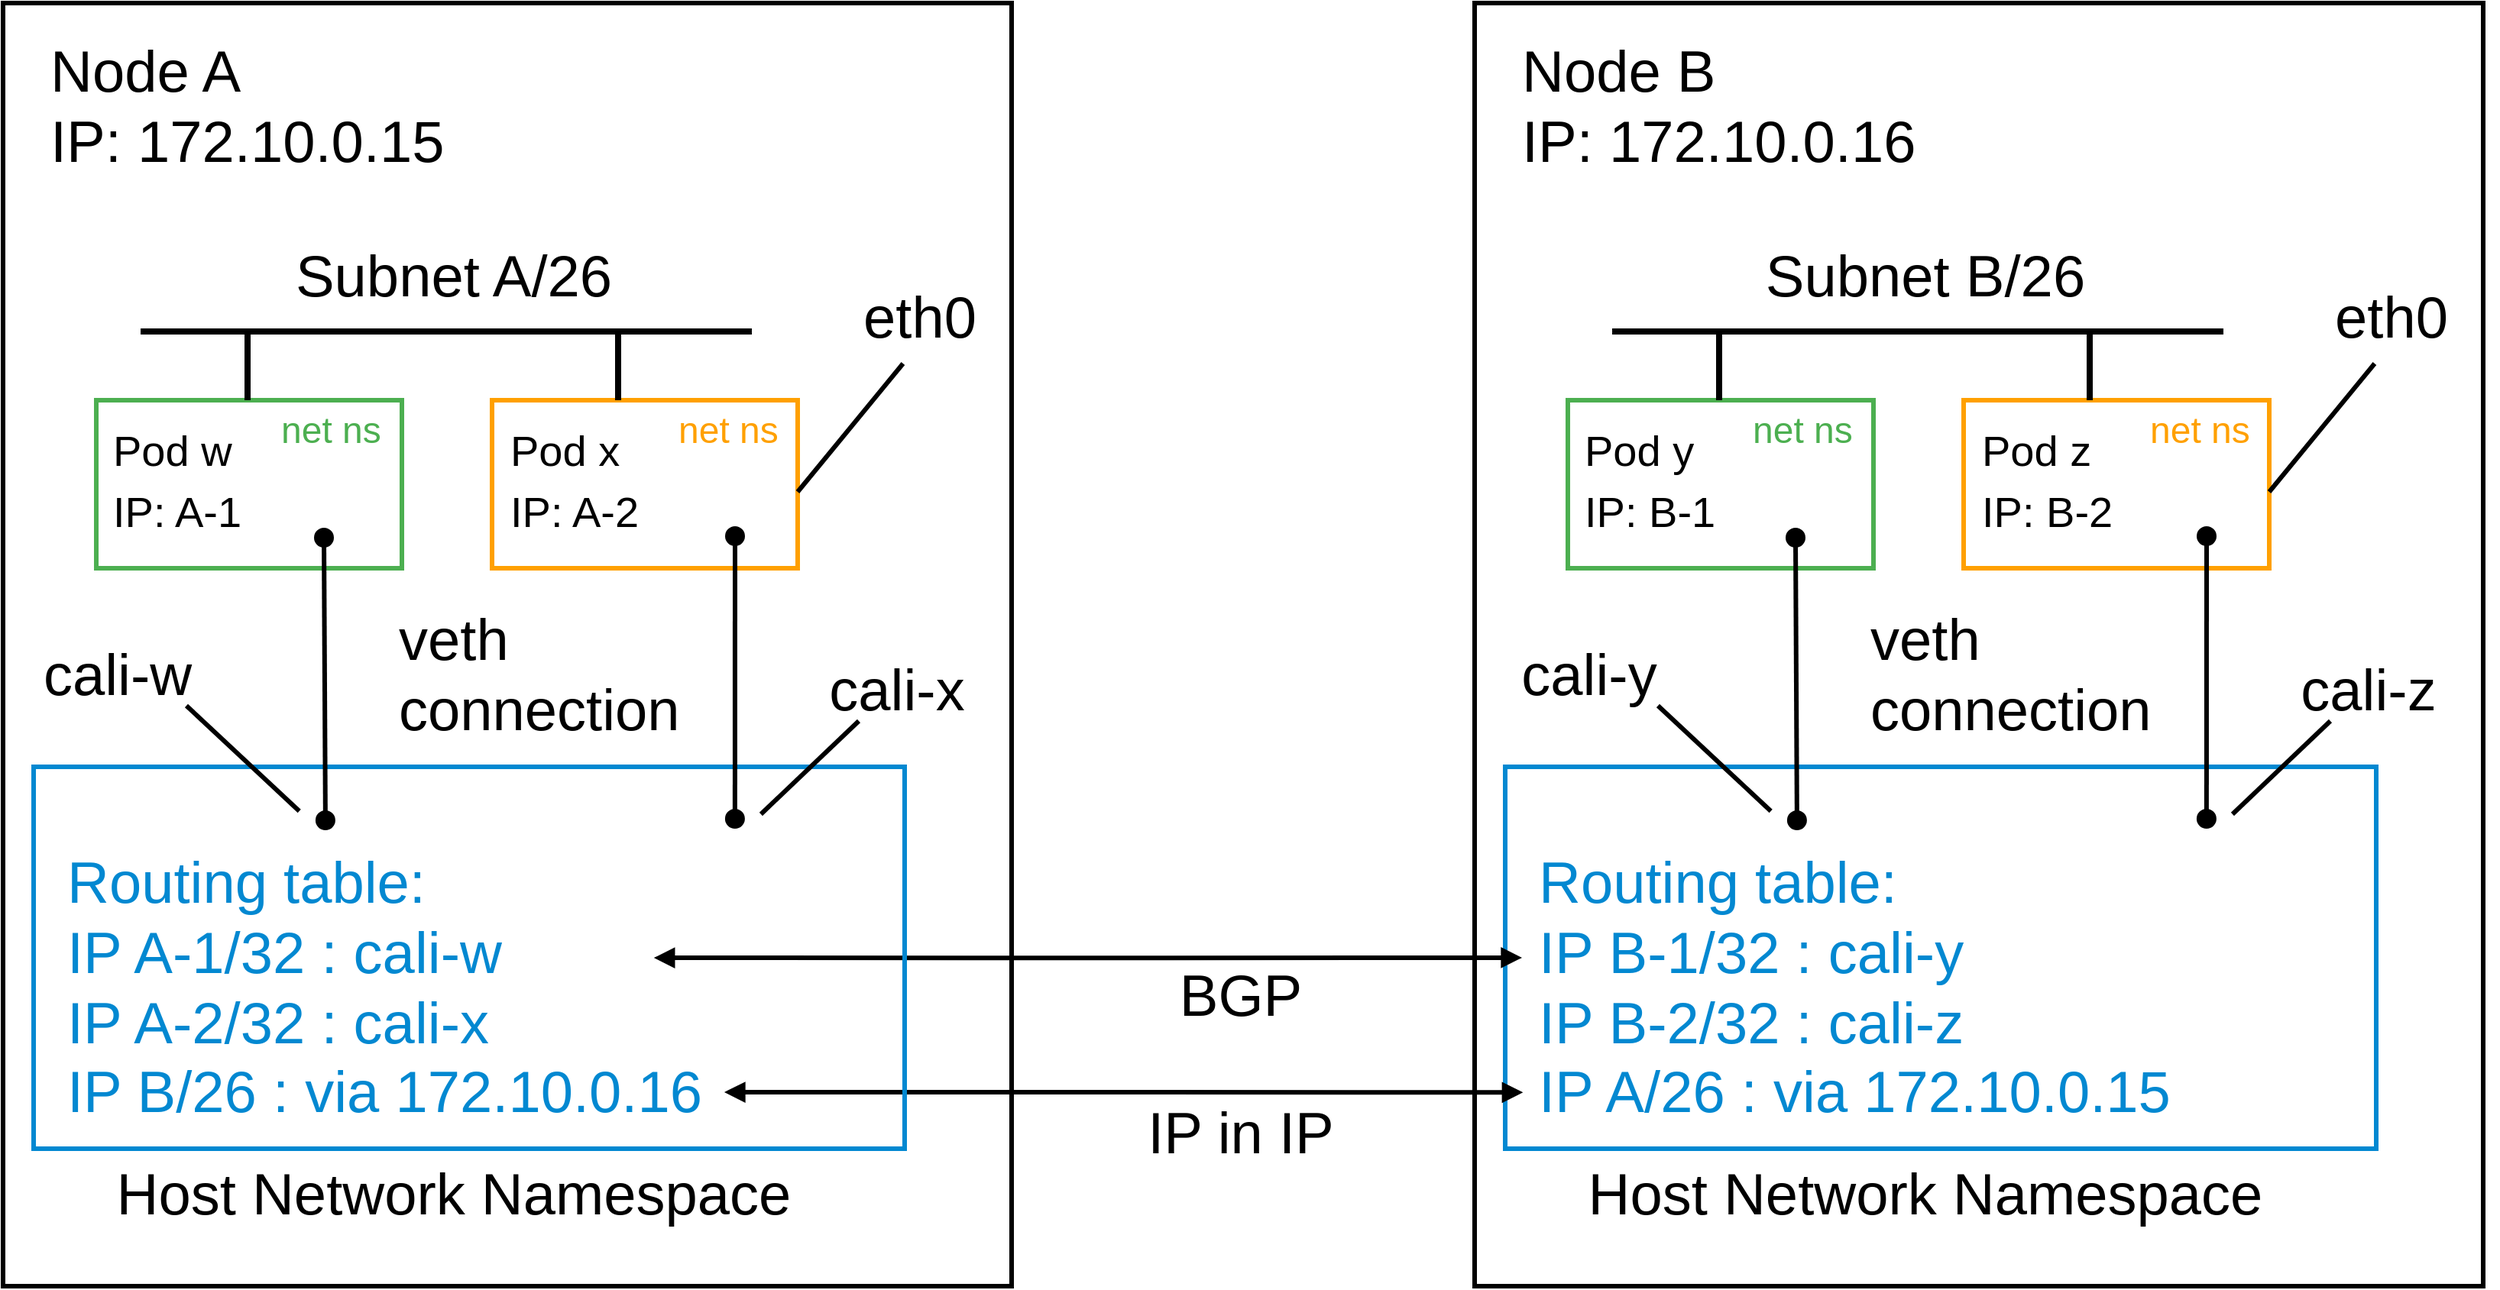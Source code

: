 <mxfile version="13.2.4" type="device"><diagram id="JP7iuN9T0l6eYJbZ9t8t" name="Page-1"><mxGraphModel dx="1476" dy="2073" grid="1" gridSize="10" guides="1" tooltips="1" connect="1" arrows="1" fold="1" page="1" pageScale="1" pageWidth="827" pageHeight="1169" math="0" shadow="0"><root><mxCell id="0"/><mxCell id="1" parent="0"/><mxCell id="Xb9RkoEf8Yfwarb6sldw-139" value="" style="rounded=0;whiteSpace=wrap;html=1;strokeWidth=3;strokeColor=#0288D1;fillColor=none;" vertex="1" parent="1"><mxGeometry x="993" y="-660" width="570" height="250" as="geometry"/></mxCell><mxCell id="Xb9RkoEf8Yfwarb6sldw-162" value="" style="rounded=0;whiteSpace=wrap;html=1;strokeColor=#000000;strokeWidth=3;fillColor=none;fontSize=38;fontColor=#0288D1;align=left;" vertex="1" parent="1"><mxGeometry x="973" y="-1160" width="660" height="840" as="geometry"/></mxCell><mxCell id="Xb9RkoEf8Yfwarb6sldw-3" value="" style="rounded=0;whiteSpace=wrap;html=1;strokeWidth=3;strokeColor=#4CAF50;fillColor=none;" vertex="1" parent="1"><mxGeometry x="71" y="-900" width="200" height="110" as="geometry"/></mxCell><mxCell id="Xb9RkoEf8Yfwarb6sldw-4" value="" style="rounded=0;whiteSpace=wrap;html=1;strokeWidth=3;strokeColor=#FFA000;fillColor=none;" vertex="1" parent="1"><mxGeometry x="330" y="-900" width="200" height="110" as="geometry"/></mxCell><mxCell id="Xb9RkoEf8Yfwarb6sldw-70" style="edgeStyle=orthogonalEdgeStyle;rounded=0;orthogonalLoop=1;jettySize=auto;html=1;exitX=0.879;exitY=0.395;exitDx=0;exitDy=0;strokeWidth=3;fontSize=38;startArrow=block;startFill=1;endArrow=block;endFill=1;exitPerimeter=0;entryX=0.047;entryY=0.744;entryDx=0;entryDy=0;entryPerimeter=0;" edge="1" parent="1" source="Xb9RkoEf8Yfwarb6sldw-82" target="Xb9RkoEf8Yfwarb6sldw-162"><mxGeometry relative="1" as="geometry"><mxPoint x="994" y="-535" as="targetPoint"/></mxGeometry></mxCell><mxCell id="Xb9RkoEf8Yfwarb6sldw-71" style="edgeStyle=orthogonalEdgeStyle;rounded=0;orthogonalLoop=1;jettySize=auto;html=1;entryX=0.048;entryY=0.849;entryDx=0;entryDy=0;strokeWidth=3;fontSize=38;startArrow=block;startFill=1;endArrow=block;endFill=1;exitX=0.984;exitY=0.858;exitDx=0;exitDy=0;exitPerimeter=0;entryPerimeter=0;" edge="1" parent="1" source="Xb9RkoEf8Yfwarb6sldw-82" target="Xb9RkoEf8Yfwarb6sldw-162"><mxGeometry relative="1" as="geometry"><mxPoint x="620" y="-460" as="sourcePoint"/><mxPoint x="994" y="-472.5" as="targetPoint"/></mxGeometry></mxCell><mxCell id="Xb9RkoEf8Yfwarb6sldw-8" value="" style="rounded=0;whiteSpace=wrap;html=1;strokeWidth=3;strokeColor=#0288D1;fillColor=none;" vertex="1" parent="1"><mxGeometry x="30" y="-660" width="570" height="250" as="geometry"/></mxCell><mxCell id="Xb9RkoEf8Yfwarb6sldw-9" value="" style="line;strokeWidth=4;direction=south;html=1;perimeter=backbonePerimeter;points=[];outlineConnect=0;" vertex="1" parent="1"><mxGeometry x="165" y="-944" width="10" height="44" as="geometry"/></mxCell><mxCell id="Xb9RkoEf8Yfwarb6sldw-10" value="" style="line;strokeWidth=4;html=1;perimeter=backbonePerimeter;points=[];outlineConnect=0;" vertex="1" parent="1"><mxGeometry x="100" y="-950" width="400" height="10" as="geometry"/></mxCell><mxCell id="Xb9RkoEf8Yfwarb6sldw-11" value="" style="line;strokeWidth=4;direction=south;html=1;perimeter=backbonePerimeter;points=[];outlineConnect=0;" vertex="1" parent="1"><mxGeometry x="240" y="-947" width="345" height="47" as="geometry"/></mxCell><mxCell id="Xb9RkoEf8Yfwarb6sldw-12" value="&lt;font style=&quot;font-size: 38px&quot;&gt;Node A&lt;br&gt;IP: 172.10.0.15&lt;/font&gt;" style="text;html=1;strokeColor=none;fillColor=none;align=left;verticalAlign=middle;whiteSpace=wrap;rounded=0;" vertex="1" parent="1"><mxGeometry x="39" y="-1137" width="330" height="90" as="geometry"/></mxCell><mxCell id="Xb9RkoEf8Yfwarb6sldw-16" value="Subnet A/26" style="text;html=1;strokeColor=none;fillColor=none;align=center;verticalAlign=middle;whiteSpace=wrap;rounded=0;fontSize=38;" vertex="1" parent="1"><mxGeometry x="170" y="-1011" width="270" height="60" as="geometry"/></mxCell><mxCell id="Xb9RkoEf8Yfwarb6sldw-22" value="BGP" style="text;html=1;strokeColor=none;fillColor=none;align=center;verticalAlign=middle;whiteSpace=wrap;rounded=0;fontSize=38;" vertex="1" parent="1"><mxGeometry x="680" y="-540" width="280" height="60" as="geometry"/></mxCell><mxCell id="Xb9RkoEf8Yfwarb6sldw-23" value="IP in IP" style="text;html=1;strokeColor=none;fillColor=none;align=center;verticalAlign=middle;whiteSpace=wrap;rounded=0;fontSize=38;" vertex="1" parent="1"><mxGeometry x="680" y="-450" width="280" height="60" as="geometry"/></mxCell><mxCell id="Xb9RkoEf8Yfwarb6sldw-24" value="&lt;span&gt;cali-x&lt;/span&gt;" style="text;html=1;strokeColor=none;fillColor=none;align=center;verticalAlign=middle;whiteSpace=wrap;rounded=0;fontSize=38;" vertex="1" parent="1"><mxGeometry x="510" y="-740" width="170" height="60" as="geometry"/></mxCell><mxCell id="Xb9RkoEf8Yfwarb6sldw-25" value="veth&lt;br&gt;&lt;div&gt;&lt;span&gt;connection&lt;/span&gt;&lt;/div&gt;" style="text;html=1;strokeColor=none;fillColor=none;align=left;verticalAlign=middle;whiteSpace=wrap;rounded=0;fontSize=38;" vertex="1" parent="1"><mxGeometry x="267" y="-750" width="203" height="60" as="geometry"/></mxCell><mxCell id="Xb9RkoEf8Yfwarb6sldw-26" value="&lt;span&gt;cali-w&lt;/span&gt;" style="text;html=1;strokeColor=none;fillColor=none;align=center;verticalAlign=middle;whiteSpace=wrap;rounded=0;fontSize=38;" vertex="1" parent="1"><mxGeometry x="20" y="-750" width="130" height="60" as="geometry"/></mxCell><mxCell id="Xb9RkoEf8Yfwarb6sldw-27" value="eth0" style="text;html=1;strokeColor=none;fillColor=none;align=center;verticalAlign=middle;whiteSpace=wrap;rounded=0;fontSize=38;" vertex="1" parent="1"><mxGeometry x="550" y="-984" width="120" height="60" as="geometry"/></mxCell><mxCell id="Xb9RkoEf8Yfwarb6sldw-30" value="" style="endArrow=none;html=1;fontSize=38;strokeWidth=3;exitX=0.835;exitY=0.124;exitDx=0;exitDy=0;exitPerimeter=0;" edge="1" parent="1" source="Xb9RkoEf8Yfwarb6sldw-8"><mxGeometry width="50" height="50" relative="1" as="geometry"><mxPoint x="540" y="-660" as="sourcePoint"/><mxPoint x="570" y="-690" as="targetPoint"/></mxGeometry></mxCell><mxCell id="Xb9RkoEf8Yfwarb6sldw-31" value="" style="endArrow=none;html=1;entryX=0.846;entryY=0.833;entryDx=0;entryDy=0;entryPerimeter=0;strokeWidth=3;exitX=0.305;exitY=0.116;exitDx=0;exitDy=0;exitPerimeter=0;" edge="1" parent="1" source="Xb9RkoEf8Yfwarb6sldw-8" target="Xb9RkoEf8Yfwarb6sldw-26"><mxGeometry width="50" height="50" relative="1" as="geometry"><mxPoint x="170" y="-660" as="sourcePoint"/><mxPoint x="210" y="-700" as="targetPoint"/></mxGeometry></mxCell><mxCell id="Xb9RkoEf8Yfwarb6sldw-33" value="" style="endArrow=none;html=1;fontSize=38;entryX=0.408;entryY=1;entryDx=0;entryDy=0;entryPerimeter=0;strokeWidth=3;" edge="1" parent="1" target="Xb9RkoEf8Yfwarb6sldw-27"><mxGeometry width="50" height="50" relative="1" as="geometry"><mxPoint x="530" y="-840" as="sourcePoint"/><mxPoint x="580" y="-890" as="targetPoint"/></mxGeometry></mxCell><mxCell id="Xb9RkoEf8Yfwarb6sldw-36" value="Host Network Namespace" style="text;html=1;strokeColor=none;fillColor=none;align=center;verticalAlign=middle;whiteSpace=wrap;rounded=0;fontSize=38;" vertex="1" parent="1"><mxGeometry x="65" y="-410" width="480" height="60" as="geometry"/></mxCell><mxCell id="Xb9RkoEf8Yfwarb6sldw-73" value="&lt;font style=&quot;font-size: 28px&quot;&gt;Pod w&lt;/font&gt;" style="text;html=1;strokeColor=none;fillColor=none;align=left;verticalAlign=middle;whiteSpace=wrap;rounded=0;fontSize=38;" vertex="1" parent="1"><mxGeometry x="80" y="-890" width="160" height="40" as="geometry"/></mxCell><mxCell id="Xb9RkoEf8Yfwarb6sldw-74" value="&lt;font style=&quot;font-size: 28px&quot;&gt;IP: A-1&lt;/font&gt;" style="text;html=1;strokeColor=none;fillColor=none;align=left;verticalAlign=middle;whiteSpace=wrap;rounded=0;fontSize=38;" vertex="1" parent="1"><mxGeometry x="80" y="-850" width="100" height="40" as="geometry"/></mxCell><mxCell id="Xb9RkoEf8Yfwarb6sldw-77" value="&lt;font style=&quot;font-size: 24px&quot; color=&quot;#4caf50&quot;&gt;net ns&lt;/font&gt;" style="text;html=1;strokeColor=none;fillColor=none;align=left;verticalAlign=middle;whiteSpace=wrap;rounded=0;fontSize=38;" vertex="1" parent="1"><mxGeometry x="190" y="-905" width="100" height="40" as="geometry"/></mxCell><mxCell id="Xb9RkoEf8Yfwarb6sldw-78" value="&lt;font style=&quot;font-size: 28px&quot;&gt;Pod x&lt;/font&gt;" style="text;html=1;strokeColor=none;fillColor=none;align=left;verticalAlign=middle;whiteSpace=wrap;rounded=0;fontSize=38;" vertex="1" parent="1"><mxGeometry x="340" y="-890" width="160" height="40" as="geometry"/></mxCell><mxCell id="Xb9RkoEf8Yfwarb6sldw-79" value="&lt;font style=&quot;font-size: 28px&quot;&gt;IP: A-2&lt;/font&gt;" style="text;html=1;strokeColor=none;fillColor=none;align=left;verticalAlign=middle;whiteSpace=wrap;rounded=0;fontSize=38;" vertex="1" parent="1"><mxGeometry x="340" y="-850" width="100" height="40" as="geometry"/></mxCell><mxCell id="Xb9RkoEf8Yfwarb6sldw-80" value="&lt;font style=&quot;font-size: 24px&quot;&gt;net ns&lt;/font&gt;" style="text;html=1;strokeColor=none;fillColor=none;align=left;verticalAlign=middle;whiteSpace=wrap;rounded=0;fontSize=38;fontColor=#FFA000;" vertex="1" parent="1"><mxGeometry x="450" y="-905" width="100" height="40" as="geometry"/></mxCell><mxCell id="Xb9RkoEf8Yfwarb6sldw-81" value="" style="endArrow=oval;html=1;strokeWidth=3;fontSize=38;startArrow=oval;startFill=1;endFill=1;exitX=0.335;exitY=0.14;exitDx=0;exitDy=0;exitPerimeter=0;endSize=10;startSize=10;shadow=0;comic=0;rounded=0;" edge="1" parent="1" source="Xb9RkoEf8Yfwarb6sldw-8"><mxGeometry width="50" height="50" relative="1" as="geometry"><mxPoint x="218" y="-640" as="sourcePoint"/><mxPoint x="220" y="-810" as="targetPoint"/></mxGeometry></mxCell><mxCell id="Xb9RkoEf8Yfwarb6sldw-82" value="Routing table:&lt;br style=&quot;font-size: 38px&quot;&gt;IP A-1/32 : cali-w&lt;br style=&quot;font-size: 38px&quot;&gt;IP A-2/32 : cali-x&lt;br style=&quot;font-size: 38px&quot;&gt;IP B/26 : via 172.10.0.16" style="text;html=1;strokeColor=none;fillColor=none;align=left;verticalAlign=middle;whiteSpace=wrap;rounded=0;fontSize=38;fontColor=#0288D1;" vertex="1" parent="1"><mxGeometry x="50" y="-610" width="439" height="190" as="geometry"/></mxCell><mxCell id="Xb9RkoEf8Yfwarb6sldw-83" value="" style="endArrow=oval;html=1;strokeWidth=3;fontSize=38;startArrow=oval;startFill=1;endFill=1;entryX=0.795;entryY=0.809;entryDx=0;entryDy=0;entryPerimeter=0;exitX=0.335;exitY=0.14;exitDx=0;exitDy=0;exitPerimeter=0;endSize=10;startSize=10;" edge="1" parent="1" target="Xb9RkoEf8Yfwarb6sldw-4"><mxGeometry width="50" height="50" relative="1" as="geometry"><mxPoint x="488.95" y="-625.97" as="sourcePoint"/><mxPoint x="486" y="-810" as="targetPoint"/></mxGeometry></mxCell><mxCell id="Xb9RkoEf8Yfwarb6sldw-136" value="" style="rounded=0;whiteSpace=wrap;html=1;strokeColor=#000000;strokeWidth=3;fillColor=none;fontSize=38;fontColor=#0288D1;align=left;" vertex="1" parent="1"><mxGeometry x="10" y="-1160" width="660" height="840" as="geometry"/></mxCell><mxCell id="Xb9RkoEf8Yfwarb6sldw-137" value="" style="rounded=0;whiteSpace=wrap;html=1;strokeWidth=3;strokeColor=#4CAF50;fillColor=none;" vertex="1" parent="1"><mxGeometry x="1034" y="-900" width="200" height="110" as="geometry"/></mxCell><mxCell id="Xb9RkoEf8Yfwarb6sldw-138" value="" style="rounded=0;whiteSpace=wrap;html=1;strokeWidth=3;strokeColor=#FFA000;fillColor=none;" vertex="1" parent="1"><mxGeometry x="1293" y="-900" width="200" height="110" as="geometry"/></mxCell><mxCell id="Xb9RkoEf8Yfwarb6sldw-140" value="" style="line;strokeWidth=4;direction=south;html=1;perimeter=backbonePerimeter;points=[];outlineConnect=0;" vertex="1" parent="1"><mxGeometry x="1128" y="-944" width="10" height="44" as="geometry"/></mxCell><mxCell id="Xb9RkoEf8Yfwarb6sldw-141" value="" style="line;strokeWidth=4;html=1;perimeter=backbonePerimeter;points=[];outlineConnect=0;" vertex="1" parent="1"><mxGeometry x="1063" y="-950" width="400" height="10" as="geometry"/></mxCell><mxCell id="Xb9RkoEf8Yfwarb6sldw-142" value="" style="line;strokeWidth=4;direction=south;html=1;perimeter=backbonePerimeter;points=[];outlineConnect=0;" vertex="1" parent="1"><mxGeometry x="1203" y="-947" width="345" height="47" as="geometry"/></mxCell><mxCell id="Xb9RkoEf8Yfwarb6sldw-143" value="&lt;font style=&quot;font-size: 38px&quot;&gt;Node B&lt;br&gt;IP: 172.10.0.16&lt;/font&gt;" style="text;html=1;strokeColor=none;fillColor=none;align=left;verticalAlign=middle;whiteSpace=wrap;rounded=0;" vertex="1" parent="1"><mxGeometry x="1002" y="-1137" width="330" height="90" as="geometry"/></mxCell><mxCell id="Xb9RkoEf8Yfwarb6sldw-144" value="Subnet B/26" style="text;html=1;strokeColor=none;fillColor=none;align=center;verticalAlign=middle;whiteSpace=wrap;rounded=0;fontSize=38;" vertex="1" parent="1"><mxGeometry x="1133" y="-1011" width="270" height="60" as="geometry"/></mxCell><mxCell id="Xb9RkoEf8Yfwarb6sldw-145" value="&lt;span&gt;cali-z&lt;/span&gt;" style="text;html=1;strokeColor=none;fillColor=none;align=center;verticalAlign=middle;whiteSpace=wrap;rounded=0;fontSize=38;" vertex="1" parent="1"><mxGeometry x="1473" y="-740" width="170" height="60" as="geometry"/></mxCell><mxCell id="Xb9RkoEf8Yfwarb6sldw-146" value="veth&lt;br&gt;&lt;div&gt;&lt;span&gt;connection&lt;/span&gt;&lt;/div&gt;" style="text;html=1;strokeColor=none;fillColor=none;align=left;verticalAlign=middle;whiteSpace=wrap;rounded=0;fontSize=38;" vertex="1" parent="1"><mxGeometry x="1230" y="-750" width="203" height="60" as="geometry"/></mxCell><mxCell id="Xb9RkoEf8Yfwarb6sldw-147" value="&lt;span&gt;cali-y&lt;/span&gt;" style="text;html=1;strokeColor=none;fillColor=none;align=center;verticalAlign=middle;whiteSpace=wrap;rounded=0;fontSize=38;" vertex="1" parent="1"><mxGeometry x="983" y="-750" width="130" height="60" as="geometry"/></mxCell><mxCell id="Xb9RkoEf8Yfwarb6sldw-148" value="eth0" style="text;html=1;strokeColor=none;fillColor=none;align=center;verticalAlign=middle;whiteSpace=wrap;rounded=0;fontSize=38;" vertex="1" parent="1"><mxGeometry x="1513" y="-984" width="120" height="60" as="geometry"/></mxCell><mxCell id="Xb9RkoEf8Yfwarb6sldw-149" value="" style="endArrow=none;html=1;fontSize=38;strokeWidth=3;exitX=0.835;exitY=0.124;exitDx=0;exitDy=0;exitPerimeter=0;" edge="1" parent="1" source="Xb9RkoEf8Yfwarb6sldw-139"><mxGeometry width="50" height="50" relative="1" as="geometry"><mxPoint x="1503" y="-660" as="sourcePoint"/><mxPoint x="1533" y="-690" as="targetPoint"/></mxGeometry></mxCell><mxCell id="Xb9RkoEf8Yfwarb6sldw-150" value="" style="endArrow=none;html=1;entryX=0.846;entryY=0.833;entryDx=0;entryDy=0;entryPerimeter=0;strokeWidth=3;exitX=0.305;exitY=0.116;exitDx=0;exitDy=0;exitPerimeter=0;" edge="1" parent="1" source="Xb9RkoEf8Yfwarb6sldw-139" target="Xb9RkoEf8Yfwarb6sldw-147"><mxGeometry width="50" height="50" relative="1" as="geometry"><mxPoint x="1133" y="-660" as="sourcePoint"/><mxPoint x="1173" y="-700" as="targetPoint"/></mxGeometry></mxCell><mxCell id="Xb9RkoEf8Yfwarb6sldw-151" value="" style="endArrow=none;html=1;fontSize=38;entryX=0.408;entryY=1;entryDx=0;entryDy=0;entryPerimeter=0;strokeWidth=3;" edge="1" parent="1" target="Xb9RkoEf8Yfwarb6sldw-148"><mxGeometry width="50" height="50" relative="1" as="geometry"><mxPoint x="1493" y="-840" as="sourcePoint"/><mxPoint x="1543" y="-890" as="targetPoint"/></mxGeometry></mxCell><mxCell id="Xb9RkoEf8Yfwarb6sldw-152" value="Host Network Namespace" style="text;html=1;strokeColor=none;fillColor=none;align=center;verticalAlign=middle;whiteSpace=wrap;rounded=0;fontSize=38;" vertex="1" parent="1"><mxGeometry x="1028" y="-410" width="480" height="60" as="geometry"/></mxCell><mxCell id="Xb9RkoEf8Yfwarb6sldw-153" value="&lt;font style=&quot;font-size: 28px&quot;&gt;Pod y&lt;/font&gt;" style="text;html=1;strokeColor=none;fillColor=none;align=left;verticalAlign=middle;whiteSpace=wrap;rounded=0;fontSize=38;" vertex="1" parent="1"><mxGeometry x="1043" y="-890" width="160" height="40" as="geometry"/></mxCell><mxCell id="Xb9RkoEf8Yfwarb6sldw-154" value="&lt;font style=&quot;font-size: 28px&quot;&gt;IP: B-1&lt;/font&gt;" style="text;html=1;strokeColor=none;fillColor=none;align=left;verticalAlign=middle;whiteSpace=wrap;rounded=0;fontSize=38;" vertex="1" parent="1"><mxGeometry x="1043" y="-850" width="100" height="40" as="geometry"/></mxCell><mxCell id="Xb9RkoEf8Yfwarb6sldw-155" value="&lt;font style=&quot;font-size: 24px&quot; color=&quot;#4caf50&quot;&gt;net ns&lt;/font&gt;" style="text;html=1;strokeColor=none;fillColor=none;align=left;verticalAlign=middle;whiteSpace=wrap;rounded=0;fontSize=38;" vertex="1" parent="1"><mxGeometry x="1153" y="-905" width="100" height="40" as="geometry"/></mxCell><mxCell id="Xb9RkoEf8Yfwarb6sldw-156" value="&lt;font style=&quot;font-size: 28px&quot;&gt;Pod z&lt;/font&gt;" style="text;html=1;strokeColor=none;fillColor=none;align=left;verticalAlign=middle;whiteSpace=wrap;rounded=0;fontSize=38;" vertex="1" parent="1"><mxGeometry x="1303" y="-890" width="160" height="40" as="geometry"/></mxCell><mxCell id="Xb9RkoEf8Yfwarb6sldw-157" value="&lt;font style=&quot;font-size: 28px&quot;&gt;IP: B-2&lt;/font&gt;" style="text;html=1;strokeColor=none;fillColor=none;align=left;verticalAlign=middle;whiteSpace=wrap;rounded=0;fontSize=38;" vertex="1" parent="1"><mxGeometry x="1303" y="-850" width="100" height="40" as="geometry"/></mxCell><mxCell id="Xb9RkoEf8Yfwarb6sldw-158" value="&lt;font style=&quot;font-size: 24px&quot;&gt;net ns&lt;/font&gt;" style="text;html=1;strokeColor=none;fillColor=none;align=left;verticalAlign=middle;whiteSpace=wrap;rounded=0;fontSize=38;fontColor=#FFA000;" vertex="1" parent="1"><mxGeometry x="1413" y="-905" width="100" height="40" as="geometry"/></mxCell><mxCell id="Xb9RkoEf8Yfwarb6sldw-159" value="" style="endArrow=oval;html=1;strokeWidth=3;fontSize=38;startArrow=oval;startFill=1;endFill=1;exitX=0.335;exitY=0.14;exitDx=0;exitDy=0;exitPerimeter=0;endSize=10;startSize=10;shadow=0;comic=0;rounded=0;" edge="1" parent="1" source="Xb9RkoEf8Yfwarb6sldw-139"><mxGeometry width="50" height="50" relative="1" as="geometry"><mxPoint x="1181" y="-640" as="sourcePoint"/><mxPoint x="1183" y="-810" as="targetPoint"/></mxGeometry></mxCell><mxCell id="Xb9RkoEf8Yfwarb6sldw-160" value="Routing table:&lt;br style=&quot;font-size: 38px&quot;&gt;IP B-1/32 : cali-y&lt;br style=&quot;font-size: 38px&quot;&gt;IP B-2/32 : cali-z&lt;br style=&quot;font-size: 38px&quot;&gt;IP A/26 : via 172.10.0.15" style="text;html=1;strokeColor=none;fillColor=none;align=left;verticalAlign=middle;whiteSpace=wrap;rounded=0;fontSize=38;fontColor=#0288D1;" vertex="1" parent="1"><mxGeometry x="1013" y="-610" width="439" height="190" as="geometry"/></mxCell><mxCell id="Xb9RkoEf8Yfwarb6sldw-161" value="" style="endArrow=oval;html=1;strokeWidth=3;fontSize=38;startArrow=oval;startFill=1;endFill=1;entryX=0.795;entryY=0.809;entryDx=0;entryDy=0;entryPerimeter=0;exitX=0.335;exitY=0.14;exitDx=0;exitDy=0;exitPerimeter=0;endSize=10;startSize=10;" edge="1" parent="1" target="Xb9RkoEf8Yfwarb6sldw-138"><mxGeometry width="50" height="50" relative="1" as="geometry"><mxPoint x="1451.95" y="-625.97" as="sourcePoint"/><mxPoint x="1449" y="-810" as="targetPoint"/></mxGeometry></mxCell></root></mxGraphModel></diagram></mxfile>